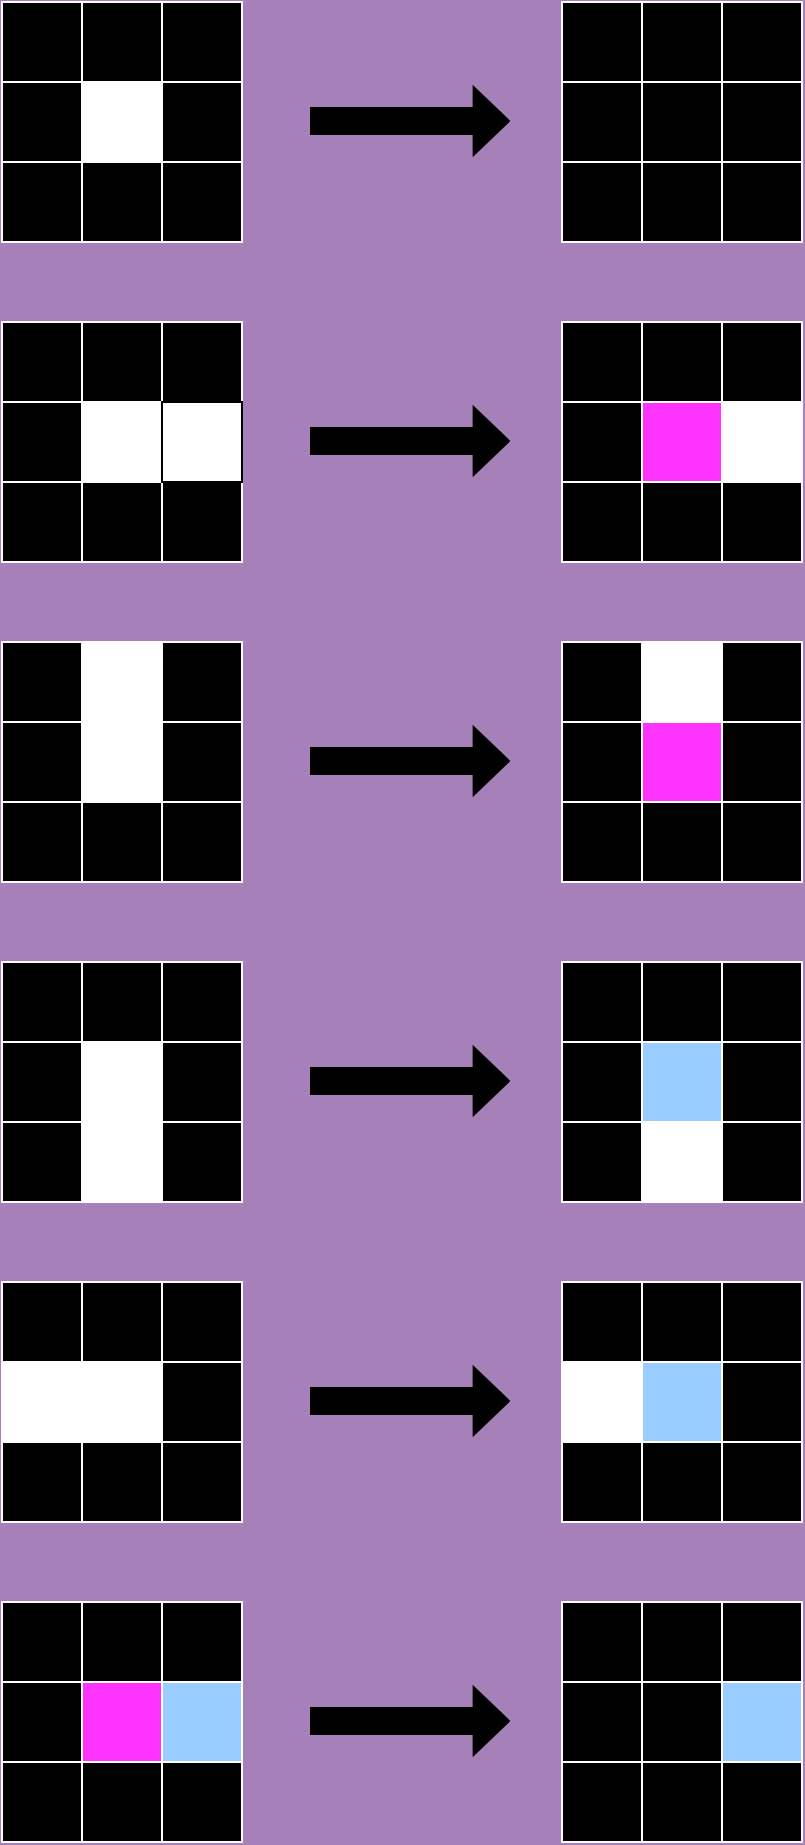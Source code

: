 <mxfile version="24.7.16" pages="2">
  <diagram name="Page-1" id="EHtJ2KopqhhQiRQjcgX7">
    <mxGraphModel dx="794" dy="358" grid="1" gridSize="10" guides="1" tooltips="1" connect="1" arrows="1" fold="1" page="1" pageScale="1" pageWidth="827" pageHeight="1169" background="#A680B8" math="0" shadow="0">
      <root>
        <mxCell id="0" />
        <mxCell id="1" parent="0" />
        <mxCell id="GkNusNXvUUkeFmk5GPHY-1" value="" style="whiteSpace=wrap;html=1;aspect=fixed;fillColor=#000000;strokeColor=#FFFFFF;" vertex="1" parent="1">
          <mxGeometry x="200" y="40" width="40" height="40" as="geometry" />
        </mxCell>
        <mxCell id="GkNusNXvUUkeFmk5GPHY-2" value="" style="whiteSpace=wrap;html=1;aspect=fixed;fillColor=#000000;strokeColor=#FFFFFF;" vertex="1" parent="1">
          <mxGeometry x="240" y="40" width="40" height="40" as="geometry" />
        </mxCell>
        <mxCell id="GkNusNXvUUkeFmk5GPHY-3" value="" style="whiteSpace=wrap;html=1;aspect=fixed;fillColor=#000000;strokeColor=#FFFFFF;" vertex="1" parent="1">
          <mxGeometry x="200" y="120" width="40" height="40" as="geometry" />
        </mxCell>
        <mxCell id="GkNusNXvUUkeFmk5GPHY-4" value="" style="whiteSpace=wrap;html=1;aspect=fixed;fillColor=#000000;strokeColor=#FFFFFF;" vertex="1" parent="1">
          <mxGeometry x="240" y="120" width="40" height="40" as="geometry" />
        </mxCell>
        <mxCell id="GkNusNXvUUkeFmk5GPHY-5" value="" style="whiteSpace=wrap;html=1;aspect=fixed;fillColor=#000000;strokeColor=#FFFFFF;" vertex="1" parent="1">
          <mxGeometry x="280" y="40" width="40" height="40" as="geometry" />
        </mxCell>
        <mxCell id="GkNusNXvUUkeFmk5GPHY-6" value="" style="whiteSpace=wrap;html=1;aspect=fixed;fillColor=#000000;strokeColor=#FFFFFF;" vertex="1" parent="1">
          <mxGeometry x="280" y="120" width="40" height="40" as="geometry" />
        </mxCell>
        <mxCell id="GkNusNXvUUkeFmk5GPHY-8" value="" style="whiteSpace=wrap;html=1;aspect=fixed;fillColor=#FFFFFF;strokeColor=#FFFFFF;" vertex="1" parent="1">
          <mxGeometry x="240" y="80" width="40" height="40" as="geometry" />
        </mxCell>
        <mxCell id="GkNusNXvUUkeFmk5GPHY-9" value="" style="whiteSpace=wrap;html=1;aspect=fixed;fillColor=#000000;strokeColor=#FFFFFF;" vertex="1" parent="1">
          <mxGeometry x="280" y="80" width="40" height="40" as="geometry" />
        </mxCell>
        <mxCell id="GkNusNXvUUkeFmk5GPHY-10" value="" style="whiteSpace=wrap;html=1;aspect=fixed;fillColor=#000000;strokeColor=#FFFFFF;" vertex="1" parent="1">
          <mxGeometry x="200" y="80" width="40" height="40" as="geometry" />
        </mxCell>
        <mxCell id="GkNusNXvUUkeFmk5GPHY-11" value="" style="whiteSpace=wrap;html=1;aspect=fixed;fillColor=#000000;strokeColor=#FFFFFF;" vertex="1" parent="1">
          <mxGeometry x="480" y="40" width="40" height="40" as="geometry" />
        </mxCell>
        <mxCell id="GkNusNXvUUkeFmk5GPHY-12" value="" style="whiteSpace=wrap;html=1;aspect=fixed;fillColor=#000000;strokeColor=#FFFFFF;" vertex="1" parent="1">
          <mxGeometry x="520" y="40" width="40" height="40" as="geometry" />
        </mxCell>
        <mxCell id="GkNusNXvUUkeFmk5GPHY-13" value="" style="whiteSpace=wrap;html=1;aspect=fixed;fillColor=#000000;strokeColor=#FFFFFF;" vertex="1" parent="1">
          <mxGeometry x="480" y="120" width="40" height="40" as="geometry" />
        </mxCell>
        <mxCell id="GkNusNXvUUkeFmk5GPHY-14" value="" style="whiteSpace=wrap;html=1;aspect=fixed;fillColor=#000000;strokeColor=#FFFFFF;" vertex="1" parent="1">
          <mxGeometry x="520" y="120" width="40" height="40" as="geometry" />
        </mxCell>
        <mxCell id="GkNusNXvUUkeFmk5GPHY-15" value="" style="whiteSpace=wrap;html=1;aspect=fixed;fillColor=#000000;strokeColor=#FFFFFF;" vertex="1" parent="1">
          <mxGeometry x="560" y="40" width="40" height="40" as="geometry" />
        </mxCell>
        <mxCell id="GkNusNXvUUkeFmk5GPHY-16" value="" style="whiteSpace=wrap;html=1;aspect=fixed;fillColor=#000000;strokeColor=#FFFFFF;" vertex="1" parent="1">
          <mxGeometry x="560" y="120" width="40" height="40" as="geometry" />
        </mxCell>
        <mxCell id="GkNusNXvUUkeFmk5GPHY-17" value="" style="whiteSpace=wrap;html=1;aspect=fixed;fillColor=#000000;strokeColor=#FFFFFF;" vertex="1" parent="1">
          <mxGeometry x="520" y="80" width="40" height="40" as="geometry" />
        </mxCell>
        <mxCell id="GkNusNXvUUkeFmk5GPHY-18" value="" style="whiteSpace=wrap;html=1;aspect=fixed;fillColor=#000000;strokeColor=#FFFFFF;" vertex="1" parent="1">
          <mxGeometry x="560" y="80" width="40" height="40" as="geometry" />
        </mxCell>
        <mxCell id="GkNusNXvUUkeFmk5GPHY-19" value="" style="whiteSpace=wrap;html=1;aspect=fixed;fillColor=#000000;strokeColor=#FFFFFF;" vertex="1" parent="1">
          <mxGeometry x="480" y="80" width="40" height="40" as="geometry" />
        </mxCell>
        <mxCell id="GkNusNXvUUkeFmk5GPHY-20" value="" style="shape=flexArrow;endArrow=classic;html=1;rounded=0;width=13;endSize=5.56;fillColor=#000000;" edge="1" parent="1">
          <mxGeometry width="50" height="50" relative="1" as="geometry">
            <mxPoint x="354" y="99.5" as="sourcePoint" />
            <mxPoint x="454" y="99.5" as="targetPoint" />
          </mxGeometry>
        </mxCell>
        <mxCell id="GkNusNXvUUkeFmk5GPHY-21" value="" style="whiteSpace=wrap;html=1;aspect=fixed;fillColor=#000000;strokeColor=#FFFFFF;" vertex="1" parent="1">
          <mxGeometry x="200" y="200" width="40" height="40" as="geometry" />
        </mxCell>
        <mxCell id="GkNusNXvUUkeFmk5GPHY-22" value="" style="whiteSpace=wrap;html=1;aspect=fixed;fillColor=#000000;strokeColor=#FFFFFF;" vertex="1" parent="1">
          <mxGeometry x="240" y="200" width="40" height="40" as="geometry" />
        </mxCell>
        <mxCell id="GkNusNXvUUkeFmk5GPHY-23" value="" style="whiteSpace=wrap;html=1;aspect=fixed;fillColor=#000000;strokeColor=#FFFFFF;" vertex="1" parent="1">
          <mxGeometry x="200" y="280" width="40" height="40" as="geometry" />
        </mxCell>
        <mxCell id="GkNusNXvUUkeFmk5GPHY-24" value="" style="whiteSpace=wrap;html=1;aspect=fixed;fillColor=#000000;strokeColor=#FFFFFF;" vertex="1" parent="1">
          <mxGeometry x="240" y="280" width="40" height="40" as="geometry" />
        </mxCell>
        <mxCell id="GkNusNXvUUkeFmk5GPHY-25" value="" style="whiteSpace=wrap;html=1;aspect=fixed;fillColor=#000000;strokeColor=#FFFFFF;" vertex="1" parent="1">
          <mxGeometry x="280" y="200" width="40" height="40" as="geometry" />
        </mxCell>
        <mxCell id="GkNusNXvUUkeFmk5GPHY-26" value="" style="whiteSpace=wrap;html=1;aspect=fixed;fillColor=#000000;strokeColor=#FFFFFF;" vertex="1" parent="1">
          <mxGeometry x="280" y="280" width="40" height="40" as="geometry" />
        </mxCell>
        <mxCell id="GkNusNXvUUkeFmk5GPHY-27" value="" style="whiteSpace=wrap;html=1;aspect=fixed;fillColor=#FFFFFF;strokeColor=#FFFFFF;" vertex="1" parent="1">
          <mxGeometry x="240" y="240" width="40" height="40" as="geometry" />
        </mxCell>
        <mxCell id="GkNusNXvUUkeFmk5GPHY-28" value="" style="whiteSpace=wrap;html=1;aspect=fixed;fillColor=#FFFFFF;strokeColor=#000000;" vertex="1" parent="1">
          <mxGeometry x="280" y="240" width="40" height="40" as="geometry" />
        </mxCell>
        <mxCell id="GkNusNXvUUkeFmk5GPHY-29" value="" style="whiteSpace=wrap;html=1;aspect=fixed;fillColor=#000000;strokeColor=#FFFFFF;" vertex="1" parent="1">
          <mxGeometry x="200" y="240" width="40" height="40" as="geometry" />
        </mxCell>
        <mxCell id="GkNusNXvUUkeFmk5GPHY-30" value="" style="whiteSpace=wrap;html=1;aspect=fixed;fillColor=#000000;strokeColor=#FFFFFF;" vertex="1" parent="1">
          <mxGeometry x="480" y="200" width="40" height="40" as="geometry" />
        </mxCell>
        <mxCell id="GkNusNXvUUkeFmk5GPHY-31" value="" style="whiteSpace=wrap;html=1;aspect=fixed;fillColor=#000000;strokeColor=#FFFFFF;" vertex="1" parent="1">
          <mxGeometry x="520" y="200" width="40" height="40" as="geometry" />
        </mxCell>
        <mxCell id="GkNusNXvUUkeFmk5GPHY-32" value="" style="whiteSpace=wrap;html=1;aspect=fixed;fillColor=#000000;strokeColor=#FFFFFF;" vertex="1" parent="1">
          <mxGeometry x="480" y="280" width="40" height="40" as="geometry" />
        </mxCell>
        <mxCell id="GkNusNXvUUkeFmk5GPHY-33" value="" style="whiteSpace=wrap;html=1;aspect=fixed;fillColor=#000000;strokeColor=#FFFFFF;" vertex="1" parent="1">
          <mxGeometry x="520" y="280" width="40" height="40" as="geometry" />
        </mxCell>
        <mxCell id="GkNusNXvUUkeFmk5GPHY-34" value="" style="whiteSpace=wrap;html=1;aspect=fixed;fillColor=#000000;strokeColor=#FFFFFF;" vertex="1" parent="1">
          <mxGeometry x="560" y="200" width="40" height="40" as="geometry" />
        </mxCell>
        <mxCell id="GkNusNXvUUkeFmk5GPHY-35" value="" style="whiteSpace=wrap;html=1;aspect=fixed;fillColor=#000000;strokeColor=#FFFFFF;" vertex="1" parent="1">
          <mxGeometry x="560" y="280" width="40" height="40" as="geometry" />
        </mxCell>
        <mxCell id="GkNusNXvUUkeFmk5GPHY-36" value="" style="whiteSpace=wrap;html=1;aspect=fixed;fillColor=#FF33FF;strokeColor=#FFFFFF;" vertex="1" parent="1">
          <mxGeometry x="520" y="240" width="40" height="40" as="geometry" />
        </mxCell>
        <mxCell id="GkNusNXvUUkeFmk5GPHY-37" value="" style="whiteSpace=wrap;html=1;aspect=fixed;fillColor=#FFFFFF;strokeColor=#FFFFFF;" vertex="1" parent="1">
          <mxGeometry x="560" y="240" width="40" height="40" as="geometry" />
        </mxCell>
        <mxCell id="GkNusNXvUUkeFmk5GPHY-38" value="" style="whiteSpace=wrap;html=1;aspect=fixed;fillColor=#000000;strokeColor=#FFFFFF;" vertex="1" parent="1">
          <mxGeometry x="480" y="240" width="40" height="40" as="geometry" />
        </mxCell>
        <mxCell id="GkNusNXvUUkeFmk5GPHY-39" value="" style="shape=flexArrow;endArrow=classic;html=1;rounded=0;width=13;endSize=5.56;fillColor=#000000;" edge="1" parent="1">
          <mxGeometry width="50" height="50" relative="1" as="geometry">
            <mxPoint x="354" y="259.5" as="sourcePoint" />
            <mxPoint x="454" y="259.5" as="targetPoint" />
          </mxGeometry>
        </mxCell>
        <mxCell id="GkNusNXvUUkeFmk5GPHY-40" value="" style="whiteSpace=wrap;html=1;aspect=fixed;fillColor=#000000;strokeColor=#FFFFFF;" vertex="1" parent="1">
          <mxGeometry x="200" y="360" width="40" height="40" as="geometry" />
        </mxCell>
        <mxCell id="GkNusNXvUUkeFmk5GPHY-41" value="" style="whiteSpace=wrap;html=1;aspect=fixed;fillColor=#FFFFFF;strokeColor=#FFFFFF;" vertex="1" parent="1">
          <mxGeometry x="240" y="360" width="40" height="40" as="geometry" />
        </mxCell>
        <mxCell id="GkNusNXvUUkeFmk5GPHY-42" value="" style="whiteSpace=wrap;html=1;aspect=fixed;fillColor=#000000;strokeColor=#FFFFFF;" vertex="1" parent="1">
          <mxGeometry x="200" y="440" width="40" height="40" as="geometry" />
        </mxCell>
        <mxCell id="GkNusNXvUUkeFmk5GPHY-43" value="" style="whiteSpace=wrap;html=1;aspect=fixed;fillColor=#000000;strokeColor=#FFFFFF;" vertex="1" parent="1">
          <mxGeometry x="240" y="440" width="40" height="40" as="geometry" />
        </mxCell>
        <mxCell id="GkNusNXvUUkeFmk5GPHY-44" value="" style="whiteSpace=wrap;html=1;aspect=fixed;fillColor=#000000;strokeColor=#FFFFFF;" vertex="1" parent="1">
          <mxGeometry x="280" y="360" width="40" height="40" as="geometry" />
        </mxCell>
        <mxCell id="GkNusNXvUUkeFmk5GPHY-45" value="" style="whiteSpace=wrap;html=1;aspect=fixed;fillColor=#000000;strokeColor=#FFFFFF;" vertex="1" parent="1">
          <mxGeometry x="280" y="440" width="40" height="40" as="geometry" />
        </mxCell>
        <mxCell id="GkNusNXvUUkeFmk5GPHY-46" value="" style="whiteSpace=wrap;html=1;aspect=fixed;fillColor=#FFFFFF;strokeColor=#FFFFFF;" vertex="1" parent="1">
          <mxGeometry x="240" y="400" width="40" height="40" as="geometry" />
        </mxCell>
        <mxCell id="GkNusNXvUUkeFmk5GPHY-47" value="" style="whiteSpace=wrap;html=1;aspect=fixed;fillColor=#000000;strokeColor=#FFFFFF;" vertex="1" parent="1">
          <mxGeometry x="280" y="400" width="40" height="40" as="geometry" />
        </mxCell>
        <mxCell id="GkNusNXvUUkeFmk5GPHY-48" value="" style="whiteSpace=wrap;html=1;aspect=fixed;fillColor=#000000;strokeColor=#FFFFFF;" vertex="1" parent="1">
          <mxGeometry x="200" y="400" width="40" height="40" as="geometry" />
        </mxCell>
        <mxCell id="GkNusNXvUUkeFmk5GPHY-49" value="" style="whiteSpace=wrap;html=1;aspect=fixed;fillColor=#000000;strokeColor=#FFFFFF;" vertex="1" parent="1">
          <mxGeometry x="480" y="360" width="40" height="40" as="geometry" />
        </mxCell>
        <mxCell id="GkNusNXvUUkeFmk5GPHY-50" value="" style="whiteSpace=wrap;html=1;aspect=fixed;fillColor=#FFFFFF;strokeColor=#FFFFFF;" vertex="1" parent="1">
          <mxGeometry x="520" y="360" width="40" height="40" as="geometry" />
        </mxCell>
        <mxCell id="GkNusNXvUUkeFmk5GPHY-51" value="" style="whiteSpace=wrap;html=1;aspect=fixed;fillColor=#000000;strokeColor=#FFFFFF;" vertex="1" parent="1">
          <mxGeometry x="480" y="440" width="40" height="40" as="geometry" />
        </mxCell>
        <mxCell id="GkNusNXvUUkeFmk5GPHY-52" value="" style="whiteSpace=wrap;html=1;aspect=fixed;fillColor=#000000;strokeColor=#FFFFFF;" vertex="1" parent="1">
          <mxGeometry x="520" y="440" width="40" height="40" as="geometry" />
        </mxCell>
        <mxCell id="GkNusNXvUUkeFmk5GPHY-53" value="" style="whiteSpace=wrap;html=1;aspect=fixed;fillColor=#000000;strokeColor=#FFFFFF;" vertex="1" parent="1">
          <mxGeometry x="560" y="360" width="40" height="40" as="geometry" />
        </mxCell>
        <mxCell id="GkNusNXvUUkeFmk5GPHY-54" value="" style="whiteSpace=wrap;html=1;aspect=fixed;fillColor=#000000;strokeColor=#FFFFFF;" vertex="1" parent="1">
          <mxGeometry x="560" y="440" width="40" height="40" as="geometry" />
        </mxCell>
        <mxCell id="GkNusNXvUUkeFmk5GPHY-55" value="" style="whiteSpace=wrap;html=1;aspect=fixed;fillColor=#FF33FF;strokeColor=#FFFFFF;" vertex="1" parent="1">
          <mxGeometry x="520" y="400" width="40" height="40" as="geometry" />
        </mxCell>
        <mxCell id="GkNusNXvUUkeFmk5GPHY-56" value="" style="whiteSpace=wrap;html=1;aspect=fixed;fillColor=#000000;strokeColor=#FFFFFF;" vertex="1" parent="1">
          <mxGeometry x="560" y="400" width="40" height="40" as="geometry" />
        </mxCell>
        <mxCell id="GkNusNXvUUkeFmk5GPHY-57" value="" style="whiteSpace=wrap;html=1;aspect=fixed;fillColor=#000000;strokeColor=#FFFFFF;" vertex="1" parent="1">
          <mxGeometry x="480" y="400" width="40" height="40" as="geometry" />
        </mxCell>
        <mxCell id="GkNusNXvUUkeFmk5GPHY-58" value="" style="shape=flexArrow;endArrow=classic;html=1;rounded=0;width=13;endSize=5.56;fillColor=#000000;" edge="1" parent="1">
          <mxGeometry width="50" height="50" relative="1" as="geometry">
            <mxPoint x="354" y="419.5" as="sourcePoint" />
            <mxPoint x="454" y="419.5" as="targetPoint" />
          </mxGeometry>
        </mxCell>
        <mxCell id="GkNusNXvUUkeFmk5GPHY-59" value="" style="whiteSpace=wrap;html=1;aspect=fixed;fillColor=#000000;strokeColor=#FFFFFF;" vertex="1" parent="1">
          <mxGeometry x="200" y="520" width="40" height="40" as="geometry" />
        </mxCell>
        <mxCell id="GkNusNXvUUkeFmk5GPHY-60" value="" style="whiteSpace=wrap;html=1;aspect=fixed;fillColor=#000000;strokeColor=#FFFFFF;" vertex="1" parent="1">
          <mxGeometry x="240" y="520" width="40" height="40" as="geometry" />
        </mxCell>
        <mxCell id="GkNusNXvUUkeFmk5GPHY-61" value="" style="whiteSpace=wrap;html=1;aspect=fixed;fillColor=#000000;strokeColor=#FFFFFF;" vertex="1" parent="1">
          <mxGeometry x="200" y="600" width="40" height="40" as="geometry" />
        </mxCell>
        <mxCell id="GkNusNXvUUkeFmk5GPHY-62" value="" style="whiteSpace=wrap;html=1;aspect=fixed;fillColor=#FFFFFF;strokeColor=#FFFFFF;" vertex="1" parent="1">
          <mxGeometry x="240" y="600" width="40" height="40" as="geometry" />
        </mxCell>
        <mxCell id="GkNusNXvUUkeFmk5GPHY-63" value="" style="whiteSpace=wrap;html=1;aspect=fixed;fillColor=#000000;strokeColor=#FFFFFF;" vertex="1" parent="1">
          <mxGeometry x="280" y="520" width="40" height="40" as="geometry" />
        </mxCell>
        <mxCell id="GkNusNXvUUkeFmk5GPHY-64" value="" style="whiteSpace=wrap;html=1;aspect=fixed;fillColor=#000000;strokeColor=#FFFFFF;" vertex="1" parent="1">
          <mxGeometry x="280" y="600" width="40" height="40" as="geometry" />
        </mxCell>
        <mxCell id="GkNusNXvUUkeFmk5GPHY-65" value="" style="whiteSpace=wrap;html=1;aspect=fixed;fillColor=#FFFFFF;strokeColor=#FFFFFF;" vertex="1" parent="1">
          <mxGeometry x="240" y="560" width="40" height="40" as="geometry" />
        </mxCell>
        <mxCell id="GkNusNXvUUkeFmk5GPHY-66" value="" style="whiteSpace=wrap;html=1;aspect=fixed;fillColor=#000000;strokeColor=#FFFFFF;" vertex="1" parent="1">
          <mxGeometry x="280" y="560" width="40" height="40" as="geometry" />
        </mxCell>
        <mxCell id="GkNusNXvUUkeFmk5GPHY-67" value="" style="whiteSpace=wrap;html=1;aspect=fixed;fillColor=#000000;strokeColor=#FFFFFF;" vertex="1" parent="1">
          <mxGeometry x="200" y="560" width="40" height="40" as="geometry" />
        </mxCell>
        <mxCell id="GkNusNXvUUkeFmk5GPHY-68" value="" style="whiteSpace=wrap;html=1;aspect=fixed;fillColor=#000000;strokeColor=#FFFFFF;" vertex="1" parent="1">
          <mxGeometry x="480" y="520" width="40" height="40" as="geometry" />
        </mxCell>
        <mxCell id="GkNusNXvUUkeFmk5GPHY-69" value="" style="whiteSpace=wrap;html=1;aspect=fixed;fillColor=#000000;strokeColor=#FFFFFF;" vertex="1" parent="1">
          <mxGeometry x="520" y="520" width="40" height="40" as="geometry" />
        </mxCell>
        <mxCell id="GkNusNXvUUkeFmk5GPHY-70" value="" style="whiteSpace=wrap;html=1;aspect=fixed;fillColor=#000000;strokeColor=#FFFFFF;" vertex="1" parent="1">
          <mxGeometry x="480" y="600" width="40" height="40" as="geometry" />
        </mxCell>
        <mxCell id="GkNusNXvUUkeFmk5GPHY-71" value="" style="whiteSpace=wrap;html=1;aspect=fixed;fillColor=#FFFFFF;strokeColor=#FFFFFF;" vertex="1" parent="1">
          <mxGeometry x="520" y="600" width="40" height="40" as="geometry" />
        </mxCell>
        <mxCell id="GkNusNXvUUkeFmk5GPHY-72" value="" style="whiteSpace=wrap;html=1;aspect=fixed;fillColor=#000000;strokeColor=#FFFFFF;" vertex="1" parent="1">
          <mxGeometry x="560" y="520" width="40" height="40" as="geometry" />
        </mxCell>
        <mxCell id="GkNusNXvUUkeFmk5GPHY-73" value="" style="whiteSpace=wrap;html=1;aspect=fixed;fillColor=#000000;strokeColor=#FFFFFF;" vertex="1" parent="1">
          <mxGeometry x="560" y="600" width="40" height="40" as="geometry" />
        </mxCell>
        <mxCell id="GkNusNXvUUkeFmk5GPHY-74" value="" style="whiteSpace=wrap;html=1;aspect=fixed;fillColor=#99CCFF;strokeColor=#FFFFFF;" vertex="1" parent="1">
          <mxGeometry x="520" y="560" width="40" height="40" as="geometry" />
        </mxCell>
        <mxCell id="GkNusNXvUUkeFmk5GPHY-75" value="" style="whiteSpace=wrap;html=1;aspect=fixed;fillColor=#000000;strokeColor=#FFFFFF;" vertex="1" parent="1">
          <mxGeometry x="560" y="560" width="40" height="40" as="geometry" />
        </mxCell>
        <mxCell id="GkNusNXvUUkeFmk5GPHY-76" value="" style="whiteSpace=wrap;html=1;aspect=fixed;fillColor=#000000;strokeColor=#FFFFFF;" vertex="1" parent="1">
          <mxGeometry x="480" y="560" width="40" height="40" as="geometry" />
        </mxCell>
        <mxCell id="GkNusNXvUUkeFmk5GPHY-77" value="" style="shape=flexArrow;endArrow=classic;html=1;rounded=0;width=13;endSize=5.56;fillColor=#000000;" edge="1" parent="1">
          <mxGeometry width="50" height="50" relative="1" as="geometry">
            <mxPoint x="354" y="579.5" as="sourcePoint" />
            <mxPoint x="454" y="579.5" as="targetPoint" />
          </mxGeometry>
        </mxCell>
        <mxCell id="GkNusNXvUUkeFmk5GPHY-78" value="" style="whiteSpace=wrap;html=1;aspect=fixed;fillColor=#000000;strokeColor=#FFFFFF;" vertex="1" parent="1">
          <mxGeometry x="200" y="680" width="40" height="40" as="geometry" />
        </mxCell>
        <mxCell id="GkNusNXvUUkeFmk5GPHY-79" value="" style="whiteSpace=wrap;html=1;aspect=fixed;fillColor=#000000;strokeColor=#FFFFFF;" vertex="1" parent="1">
          <mxGeometry x="240" y="680" width="40" height="40" as="geometry" />
        </mxCell>
        <mxCell id="GkNusNXvUUkeFmk5GPHY-80" value="" style="whiteSpace=wrap;html=1;aspect=fixed;fillColor=#000000;strokeColor=#FFFFFF;" vertex="1" parent="1">
          <mxGeometry x="200" y="760" width="40" height="40" as="geometry" />
        </mxCell>
        <mxCell id="GkNusNXvUUkeFmk5GPHY-81" value="" style="whiteSpace=wrap;html=1;aspect=fixed;fillColor=#FFFFFF;strokeColor=#FFFFFF;" vertex="1" parent="1">
          <mxGeometry x="240" y="760" width="40" height="40" as="geometry" />
        </mxCell>
        <mxCell id="GkNusNXvUUkeFmk5GPHY-82" value="" style="whiteSpace=wrap;html=1;aspect=fixed;fillColor=#000000;strokeColor=#FFFFFF;" vertex="1" parent="1">
          <mxGeometry x="280" y="680" width="40" height="40" as="geometry" />
        </mxCell>
        <mxCell id="GkNusNXvUUkeFmk5GPHY-83" value="" style="whiteSpace=wrap;html=1;aspect=fixed;fillColor=#000000;strokeColor=#FFFFFF;" vertex="1" parent="1">
          <mxGeometry x="280" y="760" width="40" height="40" as="geometry" />
        </mxCell>
        <mxCell id="GkNusNXvUUkeFmk5GPHY-84" value="" style="whiteSpace=wrap;html=1;aspect=fixed;fillColor=#FFFFFF;strokeColor=#FFFFFF;" vertex="1" parent="1">
          <mxGeometry x="240" y="720" width="40" height="40" as="geometry" />
        </mxCell>
        <mxCell id="GkNusNXvUUkeFmk5GPHY-85" value="" style="whiteSpace=wrap;html=1;aspect=fixed;fillColor=#000000;strokeColor=#FFFFFF;" vertex="1" parent="1">
          <mxGeometry x="280" y="720" width="40" height="40" as="geometry" />
        </mxCell>
        <mxCell id="GkNusNXvUUkeFmk5GPHY-86" value="" style="whiteSpace=wrap;html=1;aspect=fixed;fillColor=#000000;strokeColor=#FFFFFF;" vertex="1" parent="1">
          <mxGeometry x="200" y="720" width="40" height="40" as="geometry" />
        </mxCell>
        <mxCell id="GkNusNXvUUkeFmk5GPHY-87" value="" style="whiteSpace=wrap;html=1;aspect=fixed;fillColor=#000000;strokeColor=#FFFFFF;" vertex="1" parent="1">
          <mxGeometry x="480" y="680" width="40" height="40" as="geometry" />
        </mxCell>
        <mxCell id="GkNusNXvUUkeFmk5GPHY-88" value="" style="whiteSpace=wrap;html=1;aspect=fixed;fillColor=#000000;strokeColor=#FFFFFF;" vertex="1" parent="1">
          <mxGeometry x="520" y="680" width="40" height="40" as="geometry" />
        </mxCell>
        <mxCell id="GkNusNXvUUkeFmk5GPHY-89" value="" style="whiteSpace=wrap;html=1;aspect=fixed;fillColor=#000000;strokeColor=#FFFFFF;" vertex="1" parent="1">
          <mxGeometry x="480" y="760" width="40" height="40" as="geometry" />
        </mxCell>
        <mxCell id="GkNusNXvUUkeFmk5GPHY-90" value="" style="whiteSpace=wrap;html=1;aspect=fixed;fillColor=#FFFFFF;strokeColor=#FFFFFF;" vertex="1" parent="1">
          <mxGeometry x="480" y="720" width="40" height="40" as="geometry" />
        </mxCell>
        <mxCell id="GkNusNXvUUkeFmk5GPHY-91" value="" style="whiteSpace=wrap;html=1;aspect=fixed;fillColor=#000000;strokeColor=#FFFFFF;" vertex="1" parent="1">
          <mxGeometry x="560" y="680" width="40" height="40" as="geometry" />
        </mxCell>
        <mxCell id="GkNusNXvUUkeFmk5GPHY-92" value="" style="whiteSpace=wrap;html=1;aspect=fixed;fillColor=#000000;strokeColor=#FFFFFF;" vertex="1" parent="1">
          <mxGeometry x="560" y="760" width="40" height="40" as="geometry" />
        </mxCell>
        <mxCell id="GkNusNXvUUkeFmk5GPHY-93" value="" style="whiteSpace=wrap;html=1;aspect=fixed;fillColor=#99CCFF;strokeColor=#FFFFFF;" vertex="1" parent="1">
          <mxGeometry x="520" y="720" width="40" height="40" as="geometry" />
        </mxCell>
        <mxCell id="GkNusNXvUUkeFmk5GPHY-94" value="" style="whiteSpace=wrap;html=1;aspect=fixed;fillColor=#000000;strokeColor=#FFFFFF;" vertex="1" parent="1">
          <mxGeometry x="560" y="720" width="40" height="40" as="geometry" />
        </mxCell>
        <mxCell id="GkNusNXvUUkeFmk5GPHY-95" value="" style="whiteSpace=wrap;html=1;aspect=fixed;fillColor=#000000;strokeColor=#FFFFFF;" vertex="1" parent="1">
          <mxGeometry x="520" y="760" width="40" height="40" as="geometry" />
        </mxCell>
        <mxCell id="GkNusNXvUUkeFmk5GPHY-96" value="" style="shape=flexArrow;endArrow=classic;html=1;rounded=0;width=13;endSize=5.56;fillColor=#000000;" edge="1" parent="1">
          <mxGeometry width="50" height="50" relative="1" as="geometry">
            <mxPoint x="354" y="739.5" as="sourcePoint" />
            <mxPoint x="454" y="739.5" as="targetPoint" />
          </mxGeometry>
        </mxCell>
        <mxCell id="GkNusNXvUUkeFmk5GPHY-97" value="" style="whiteSpace=wrap;html=1;aspect=fixed;fillColor=#FFFFFF;strokeColor=#FFFFFF;" vertex="1" parent="1">
          <mxGeometry x="200" y="720" width="40" height="40" as="geometry" />
        </mxCell>
        <mxCell id="GkNusNXvUUkeFmk5GPHY-98" value="" style="whiteSpace=wrap;html=1;aspect=fixed;fillColor=#000000;strokeColor=#FFFFFF;" vertex="1" parent="1">
          <mxGeometry x="240" y="760" width="40" height="40" as="geometry" />
        </mxCell>
        <mxCell id="GkNusNXvUUkeFmk5GPHY-100" value="" style="whiteSpace=wrap;html=1;aspect=fixed;fillColor=#000000;strokeColor=#FFFFFF;" vertex="1" parent="1">
          <mxGeometry x="200" y="840" width="40" height="40" as="geometry" />
        </mxCell>
        <mxCell id="GkNusNXvUUkeFmk5GPHY-101" value="" style="whiteSpace=wrap;html=1;aspect=fixed;fillColor=#000000;strokeColor=#FFFFFF;" vertex="1" parent="1">
          <mxGeometry x="240" y="840" width="40" height="40" as="geometry" />
        </mxCell>
        <mxCell id="GkNusNXvUUkeFmk5GPHY-102" value="" style="whiteSpace=wrap;html=1;aspect=fixed;fillColor=#000000;strokeColor=#FFFFFF;" vertex="1" parent="1">
          <mxGeometry x="200" y="920" width="40" height="40" as="geometry" />
        </mxCell>
        <mxCell id="GkNusNXvUUkeFmk5GPHY-103" value="" style="whiteSpace=wrap;html=1;aspect=fixed;fillColor=#FFFFFF;strokeColor=#FFFFFF;" vertex="1" parent="1">
          <mxGeometry x="240" y="920" width="40" height="40" as="geometry" />
        </mxCell>
        <mxCell id="GkNusNXvUUkeFmk5GPHY-104" value="" style="whiteSpace=wrap;html=1;aspect=fixed;fillColor=#000000;strokeColor=#FFFFFF;" vertex="1" parent="1">
          <mxGeometry x="280" y="840" width="40" height="40" as="geometry" />
        </mxCell>
        <mxCell id="GkNusNXvUUkeFmk5GPHY-105" value="" style="whiteSpace=wrap;html=1;aspect=fixed;fillColor=#000000;strokeColor=#FFFFFF;" vertex="1" parent="1">
          <mxGeometry x="280" y="920" width="40" height="40" as="geometry" />
        </mxCell>
        <mxCell id="GkNusNXvUUkeFmk5GPHY-107" value="" style="whiteSpace=wrap;html=1;aspect=fixed;fillColor=#000000;strokeColor=#FFFFFF;" vertex="1" parent="1">
          <mxGeometry x="480" y="880" width="40" height="40" as="geometry" />
        </mxCell>
        <mxCell id="GkNusNXvUUkeFmk5GPHY-108" value="" style="whiteSpace=wrap;html=1;aspect=fixed;fillColor=#000000;strokeColor=#FFFFFF;" vertex="1" parent="1">
          <mxGeometry x="200" y="880" width="40" height="40" as="geometry" />
        </mxCell>
        <mxCell id="GkNusNXvUUkeFmk5GPHY-109" value="" style="whiteSpace=wrap;html=1;aspect=fixed;fillColor=#000000;strokeColor=#FFFFFF;" vertex="1" parent="1">
          <mxGeometry x="480" y="840" width="40" height="40" as="geometry" />
        </mxCell>
        <mxCell id="GkNusNXvUUkeFmk5GPHY-110" value="" style="whiteSpace=wrap;html=1;aspect=fixed;fillColor=#000000;strokeColor=#FFFFFF;" vertex="1" parent="1">
          <mxGeometry x="520" y="840" width="40" height="40" as="geometry" />
        </mxCell>
        <mxCell id="GkNusNXvUUkeFmk5GPHY-111" value="" style="whiteSpace=wrap;html=1;aspect=fixed;fillColor=#000000;strokeColor=#FFFFFF;" vertex="1" parent="1">
          <mxGeometry x="480" y="920" width="40" height="40" as="geometry" />
        </mxCell>
        <mxCell id="GkNusNXvUUkeFmk5GPHY-113" value="" style="whiteSpace=wrap;html=1;aspect=fixed;fillColor=#000000;strokeColor=#FFFFFF;" vertex="1" parent="1">
          <mxGeometry x="560" y="840" width="40" height="40" as="geometry" />
        </mxCell>
        <mxCell id="GkNusNXvUUkeFmk5GPHY-114" value="" style="whiteSpace=wrap;html=1;aspect=fixed;fillColor=#000000;strokeColor=#FFFFFF;" vertex="1" parent="1">
          <mxGeometry x="560" y="920" width="40" height="40" as="geometry" />
        </mxCell>
        <mxCell id="GkNusNXvUUkeFmk5GPHY-115" value="" style="whiteSpace=wrap;html=1;aspect=fixed;fillColor=#FF33FF;strokeColor=#FFFFFF;" vertex="1" parent="1">
          <mxGeometry x="240" y="880" width="40" height="40" as="geometry" />
        </mxCell>
        <mxCell id="GkNusNXvUUkeFmk5GPHY-117" value="" style="whiteSpace=wrap;html=1;aspect=fixed;fillColor=#000000;strokeColor=#FFFFFF;" vertex="1" parent="1">
          <mxGeometry x="520" y="920" width="40" height="40" as="geometry" />
        </mxCell>
        <mxCell id="GkNusNXvUUkeFmk5GPHY-118" value="" style="shape=flexArrow;endArrow=classic;html=1;rounded=0;width=13;endSize=5.56;fillColor=#000000;" edge="1" parent="1">
          <mxGeometry width="50" height="50" relative="1" as="geometry">
            <mxPoint x="354" y="899.5" as="sourcePoint" />
            <mxPoint x="454" y="899.5" as="targetPoint" />
          </mxGeometry>
        </mxCell>
        <mxCell id="GkNusNXvUUkeFmk5GPHY-120" value="" style="whiteSpace=wrap;html=1;aspect=fixed;fillColor=#000000;strokeColor=#FFFFFF;" vertex="1" parent="1">
          <mxGeometry x="240" y="920" width="40" height="40" as="geometry" />
        </mxCell>
        <mxCell id="o06bJbcN4SLGTg5EwmwD-1" value="" style="whiteSpace=wrap;html=1;aspect=fixed;fillColor=#99CCFF;strokeColor=#FFFFFF;" vertex="1" parent="1">
          <mxGeometry x="280" y="880" width="40" height="40" as="geometry" />
        </mxCell>
        <mxCell id="o06bJbcN4SLGTg5EwmwD-2" value="" style="whiteSpace=wrap;html=1;aspect=fixed;fillColor=#000000;strokeColor=#FFFFFF;" vertex="1" parent="1">
          <mxGeometry x="520" y="880" width="40" height="40" as="geometry" />
        </mxCell>
        <mxCell id="o06bJbcN4SLGTg5EwmwD-3" value="" style="whiteSpace=wrap;html=1;aspect=fixed;fillColor=#99CCFF;strokeColor=#FFFFFF;" vertex="1" parent="1">
          <mxGeometry x="560" y="880" width="40" height="40" as="geometry" />
        </mxCell>
      </root>
    </mxGraphModel>
  </diagram>
  <diagram id="M4UJjvBVhpQLOi5Z6ZdS" name="Page-2">
    <mxGraphModel grid="1" page="1" gridSize="10" guides="1" tooltips="1" connect="1" arrows="1" fold="1" pageScale="1" pageWidth="827" pageHeight="1169" math="0" shadow="0">
      <root>
        <mxCell id="0" />
        <mxCell id="1" parent="0" />
      </root>
    </mxGraphModel>
  </diagram>
</mxfile>
